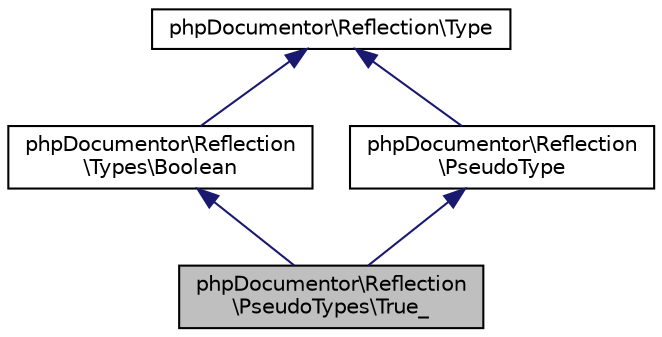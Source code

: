 digraph "phpDocumentor\Reflection\PseudoTypes\True_"
{
  edge [fontname="Helvetica",fontsize="10",labelfontname="Helvetica",labelfontsize="10"];
  node [fontname="Helvetica",fontsize="10",shape=record];
  Node4 [label="phpDocumentor\\Reflection\l\\PseudoTypes\\True_",height=0.2,width=0.4,color="black", fillcolor="grey75", style="filled", fontcolor="black"];
  Node5 -> Node4 [dir="back",color="midnightblue",fontsize="10",style="solid",fontname="Helvetica"];
  Node5 [label="phpDocumentor\\Reflection\l\\Types\\Boolean",height=0.2,width=0.4,color="black", fillcolor="white", style="filled",URL="$classphpDocumentor_1_1Reflection_1_1Types_1_1Boolean.html"];
  Node6 -> Node5 [dir="back",color="midnightblue",fontsize="10",style="solid",fontname="Helvetica"];
  Node6 [label="phpDocumentor\\Reflection\\Type",height=0.2,width=0.4,color="black", fillcolor="white", style="filled",URL="$interfacephpDocumentor_1_1Reflection_1_1Type.html"];
  Node7 -> Node4 [dir="back",color="midnightblue",fontsize="10",style="solid",fontname="Helvetica"];
  Node7 [label="phpDocumentor\\Reflection\l\\PseudoType",height=0.2,width=0.4,color="black", fillcolor="white", style="filled",URL="$interfacephpDocumentor_1_1Reflection_1_1PseudoType.html"];
  Node6 -> Node7 [dir="back",color="midnightblue",fontsize="10",style="solid",fontname="Helvetica"];
}
